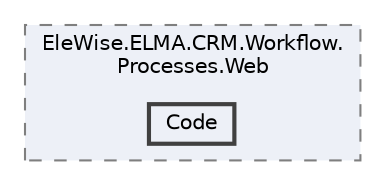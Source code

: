 digraph "Web/Modules/EleWise.ELMA.CRM.Workflow.Processes.Web/Code"
{
 // LATEX_PDF_SIZE
  bgcolor="transparent";
  edge [fontname=Helvetica,fontsize=10,labelfontname=Helvetica,labelfontsize=10];
  node [fontname=Helvetica,fontsize=10,shape=box,height=0.2,width=0.4];
  compound=true
  subgraph clusterdir_45515eb8549ed9f871e537c210e6f764 {
    graph [ bgcolor="#edf0f7", pencolor="grey50", label="EleWise.ELMA.CRM.Workflow.\lProcesses.Web", fontname=Helvetica,fontsize=10 style="filled,dashed", URL="dir_45515eb8549ed9f871e537c210e6f764.html",tooltip=""]
  dir_760e594be268f905f34fb46269cbe366 [label="Code", fillcolor="#edf0f7", color="grey25", style="filled,bold", URL="dir_760e594be268f905f34fb46269cbe366.html",tooltip=""];
  }
}
